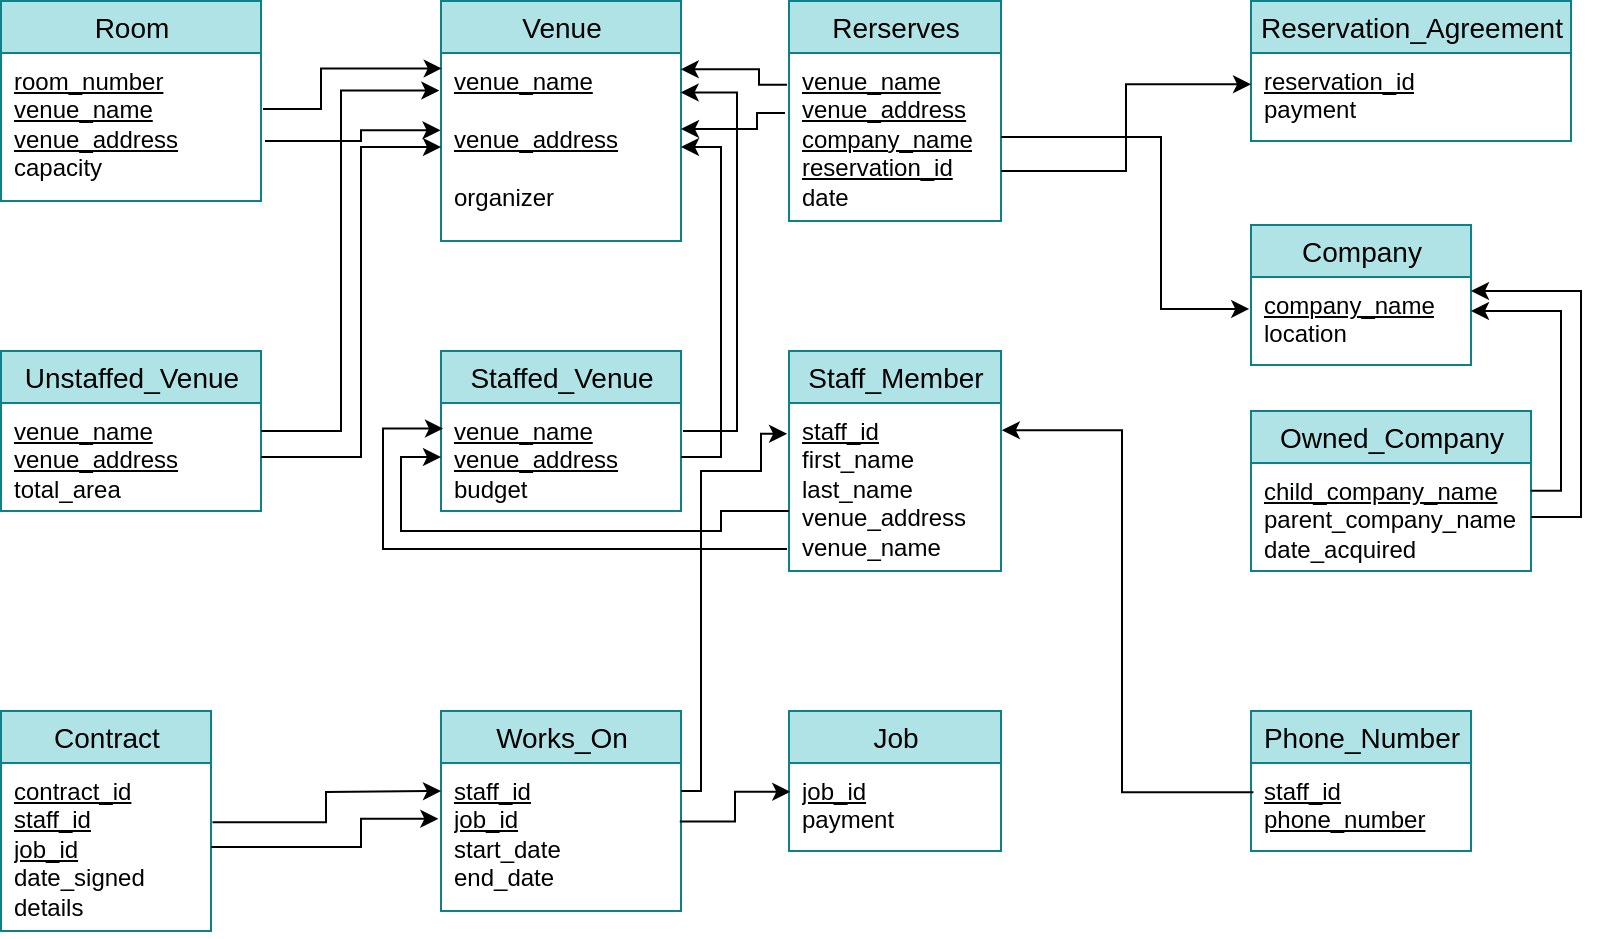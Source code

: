 <mxfile version="12.0.0" type="google" pages="1"><diagram id="aUPY0RWBYy-JAvUy4HVW" name="Page-1"><mxGraphModel dx="1536" dy="822" grid="1" gridSize="10" guides="1" tooltips="1" connect="1" arrows="1" fold="1" page="1" pageScale="1" pageWidth="827" pageHeight="1169" math="0" shadow="0"><root><mxCell id="0"/><mxCell id="1" parent="0"/><mxCell id="3IBJwJVuX106J08DU2sE-1" value="Room" style="swimlane;fontStyle=0;childLayout=stackLayout;horizontal=1;startSize=26;fillColor=#b0e3e6;horizontalStack=0;resizeParent=1;resizeParentMax=0;resizeLast=0;collapsible=1;marginBottom=0;swimlaneFillColor=#ffffff;align=center;fontSize=14;strokeColor=#0e8088;whiteSpace=wrap;" parent="1" vertex="1"><mxGeometry x="17.5" y="83.5" width="130" height="100" as="geometry"/></mxCell><mxCell id="3IBJwJVuX106J08DU2sE-2" value="&lt;u&gt;room_number&lt;br&gt;venue_name&lt;/u&gt;&lt;br&gt;&lt;u&gt;venue_address&lt;/u&gt;&lt;br&gt;capacity" style="text;strokeColor=none;fillColor=none;spacingLeft=4;spacingRight=4;overflow=hidden;rotatable=0;points=[[0,0.5],[1,0.5]];portConstraint=eastwest;fontSize=12;html=1;" parent="3IBJwJVuX106J08DU2sE-1" vertex="1"><mxGeometry y="26" width="130" height="74" as="geometry"/></mxCell><mxCell id="3IBJwJVuX106J08DU2sE-5" value="Venue" style="swimlane;fontStyle=0;childLayout=stackLayout;horizontal=1;startSize=26;fillColor=#b0e3e6;horizontalStack=0;resizeParent=1;resizeParentMax=0;resizeLast=0;collapsible=1;marginBottom=0;swimlaneFillColor=#ffffff;align=center;fontSize=14;strokeColor=#0e8088;whiteSpace=wrap;" parent="1" vertex="1"><mxGeometry x="237.5" y="83.5" width="120" height="120" as="geometry"/></mxCell><mxCell id="3IBJwJVuX106J08DU2sE-6" value="&lt;u&gt;venue_name&lt;br&gt;&lt;/u&gt;&lt;br&gt;&lt;u&gt;venue_address&lt;/u&gt;&lt;br&gt;&lt;br&gt;organizer" style="text;strokeColor=none;fillColor=none;spacingLeft=4;spacingRight=4;overflow=hidden;rotatable=0;points=[[0,0.5],[1,0.5]];portConstraint=eastwest;fontSize=12;html=1;" parent="3IBJwJVuX106J08DU2sE-5" vertex="1"><mxGeometry y="26" width="120" height="94" as="geometry"/></mxCell><mxCell id="3IBJwJVuX106J08DU2sE-7" value="Rerserves" style="swimlane;fontStyle=0;childLayout=stackLayout;horizontal=1;startSize=26;fillColor=#b0e3e6;horizontalStack=0;resizeParent=1;resizeParentMax=0;resizeLast=0;collapsible=1;marginBottom=0;swimlaneFillColor=#ffffff;align=center;fontSize=14;strokeColor=#0e8088;whiteSpace=wrap;" parent="1" vertex="1"><mxGeometry x="411.5" y="83.5" width="106" height="110" as="geometry"/></mxCell><mxCell id="3IBJwJVuX106J08DU2sE-8" value="&lt;u&gt;venue_name&lt;/u&gt;&lt;br&gt;&lt;u&gt;venue_address&lt;/u&gt;&lt;br&gt;&lt;u&gt;company_name&lt;/u&gt;&lt;br&gt;&lt;u&gt;reservation_id&lt;/u&gt;&lt;br&gt;date" style="text;strokeColor=none;fillColor=none;spacingLeft=4;spacingRight=4;overflow=hidden;rotatable=0;points=[[0,0.5],[1,0.5]];portConstraint=eastwest;fontSize=12;html=1;" parent="3IBJwJVuX106J08DU2sE-7" vertex="1"><mxGeometry y="26" width="106" height="84" as="geometry"/></mxCell><mxCell id="3IBJwJVuX106J08DU2sE-9" value="Reservation_Agreement" style="swimlane;fontStyle=0;childLayout=stackLayout;horizontal=1;startSize=26;fillColor=#b0e3e6;horizontalStack=0;resizeParent=1;resizeParentMax=0;resizeLast=0;collapsible=1;marginBottom=0;swimlaneFillColor=#ffffff;align=center;fontSize=14;strokeColor=#0e8088;whiteSpace=wrap;" parent="1" vertex="1"><mxGeometry x="642.5" y="83.5" width="160" height="70" as="geometry"/></mxCell><mxCell id="3IBJwJVuX106J08DU2sE-10" value="&lt;u&gt;reservation_id&lt;/u&gt;&lt;br&gt;payment" style="text;strokeColor=none;fillColor=none;spacingLeft=4;spacingRight=4;overflow=hidden;rotatable=0;points=[[0,0.5],[1,0.5]];portConstraint=eastwest;fontSize=12;html=1;" parent="3IBJwJVuX106J08DU2sE-9" vertex="1"><mxGeometry y="26" width="160" height="44" as="geometry"/></mxCell><mxCell id="3IBJwJVuX106J08DU2sE-11" value="Company" style="swimlane;fontStyle=0;childLayout=stackLayout;horizontal=1;startSize=26;fillColor=#b0e3e6;horizontalStack=0;resizeParent=1;resizeParentMax=0;resizeLast=0;collapsible=1;marginBottom=0;swimlaneFillColor=#ffffff;align=center;fontSize=14;strokeColor=#0e8088;whiteSpace=wrap;" parent="1" vertex="1"><mxGeometry x="642.5" y="195.5" width="110" height="70" as="geometry"/></mxCell><mxCell id="3IBJwJVuX106J08DU2sE-12" value="&lt;u&gt;company_name&lt;/u&gt;&lt;br&gt;location" style="text;strokeColor=none;fillColor=none;spacingLeft=4;spacingRight=4;overflow=hidden;rotatable=0;points=[[0,0.5],[1,0.5]];portConstraint=eastwest;fontSize=12;html=1;" parent="3IBJwJVuX106J08DU2sE-11" vertex="1"><mxGeometry y="26" width="110" height="44" as="geometry"/></mxCell><mxCell id="3IBJwJVuX106J08DU2sE-13" value="Owned_Company" style="swimlane;fontStyle=0;childLayout=stackLayout;horizontal=1;startSize=26;fillColor=#b0e3e6;horizontalStack=0;resizeParent=1;resizeParentMax=0;resizeLast=0;collapsible=1;marginBottom=0;swimlaneFillColor=#ffffff;align=center;fontSize=14;strokeColor=#0e8088;whiteSpace=wrap;" parent="1" vertex="1"><mxGeometry x="642.5" y="288.5" width="140" height="80" as="geometry"/></mxCell><mxCell id="3IBJwJVuX106J08DU2sE-14" value="&lt;u&gt;child_company_name&lt;/u&gt;&lt;br&gt;parent_company_name&lt;br&gt;date_acquired" style="text;strokeColor=none;fillColor=none;spacingLeft=4;spacingRight=4;overflow=hidden;rotatable=0;points=[[0,0.5],[1,0.5]];portConstraint=eastwest;fontSize=12;html=1;" parent="3IBJwJVuX106J08DU2sE-13" vertex="1"><mxGeometry y="26" width="140" height="54" as="geometry"/></mxCell><mxCell id="3IBJwJVuX106J08DU2sE-15" value="Unstaffed_Venue" style="swimlane;fontStyle=0;childLayout=stackLayout;horizontal=1;startSize=26;fillColor=#b0e3e6;horizontalStack=0;resizeParent=1;resizeParentMax=0;resizeLast=0;collapsible=1;marginBottom=0;swimlaneFillColor=#ffffff;align=center;fontSize=14;strokeColor=#0e8088;whiteSpace=wrap;" parent="1" vertex="1"><mxGeometry x="17.5" y="258.5" width="130" height="80" as="geometry"/></mxCell><mxCell id="3IBJwJVuX106J08DU2sE-16" value="&lt;u&gt;venue_name&lt;/u&gt;&lt;br&gt;&lt;u&gt;venue_address&lt;/u&gt;&lt;br&gt;total_area" style="text;strokeColor=none;fillColor=none;spacingLeft=4;spacingRight=4;overflow=hidden;rotatable=0;points=[[0,0.5],[1,0.5]];portConstraint=eastwest;fontSize=12;html=1;" parent="3IBJwJVuX106J08DU2sE-15" vertex="1"><mxGeometry y="26" width="130" height="54" as="geometry"/></mxCell><mxCell id="3IBJwJVuX106J08DU2sE-17" value="Staffed_Venue" style="swimlane;fontStyle=0;childLayout=stackLayout;horizontal=1;startSize=26;fillColor=#b0e3e6;horizontalStack=0;resizeParent=1;resizeParentMax=0;resizeLast=0;collapsible=1;marginBottom=0;swimlaneFillColor=#ffffff;align=center;fontSize=14;strokeColor=#0e8088;whiteSpace=wrap;" parent="1" vertex="1"><mxGeometry x="237.5" y="258.5" width="120" height="80" as="geometry"/></mxCell><mxCell id="3IBJwJVuX106J08DU2sE-18" value="&lt;u&gt;venue_name&lt;/u&gt;&lt;br&gt;&lt;u&gt;venue_address&lt;/u&gt;&lt;br&gt;budget" style="text;strokeColor=none;fillColor=none;spacingLeft=4;spacingRight=4;overflow=hidden;rotatable=0;points=[[0,0.5],[1,0.5]];portConstraint=eastwest;fontSize=12;html=1;" parent="3IBJwJVuX106J08DU2sE-17" vertex="1"><mxGeometry y="26" width="120" height="54" as="geometry"/></mxCell><mxCell id="3IBJwJVuX106J08DU2sE-19" value="Staff_Member" style="swimlane;fontStyle=0;childLayout=stackLayout;horizontal=1;startSize=26;fillColor=#b0e3e6;horizontalStack=0;resizeParent=1;resizeParentMax=0;resizeLast=0;collapsible=1;marginBottom=0;swimlaneFillColor=#ffffff;align=center;fontSize=14;strokeColor=#0e8088;whiteSpace=wrap;" parent="1" vertex="1"><mxGeometry x="411.5" y="258.5" width="106" height="110" as="geometry"/></mxCell><mxCell id="3IBJwJVuX106J08DU2sE-20" value="&lt;u&gt;staff_id&lt;/u&gt;&lt;br&gt;first_name&lt;br&gt;last_name&lt;br&gt;venue_address&lt;br&gt;venue_name&lt;br&gt;" style="text;strokeColor=none;fillColor=none;spacingLeft=4;spacingRight=4;overflow=hidden;rotatable=0;points=[[0,0.5],[1,0.5]];portConstraint=eastwest;fontSize=12;html=1;" parent="3IBJwJVuX106J08DU2sE-19" vertex="1"><mxGeometry y="26" width="106" height="84" as="geometry"/></mxCell><mxCell id="3IBJwJVuX106J08DU2sE-21" value="Phone_Number" style="swimlane;fontStyle=0;childLayout=stackLayout;horizontal=1;startSize=26;fillColor=#b0e3e6;horizontalStack=0;resizeParent=1;resizeParentMax=0;resizeLast=0;collapsible=1;marginBottom=0;swimlaneFillColor=#ffffff;align=center;fontSize=14;strokeColor=#0e8088;whiteSpace=wrap;" parent="1" vertex="1"><mxGeometry x="642.5" y="438.5" width="110" height="70" as="geometry"/></mxCell><mxCell id="3IBJwJVuX106J08DU2sE-22" value="&lt;u&gt;staff_id&lt;br&gt;phone_number&lt;br&gt;&lt;/u&gt;" style="text;strokeColor=none;fillColor=none;spacingLeft=4;spacingRight=4;overflow=hidden;rotatable=0;points=[[0,0.5],[1,0.5]];portConstraint=eastwest;fontSize=12;html=1;" parent="3IBJwJVuX106J08DU2sE-21" vertex="1"><mxGeometry y="26" width="110" height="44" as="geometry"/></mxCell><mxCell id="3IBJwJVuX106J08DU2sE-23" value="Job" style="swimlane;fontStyle=0;childLayout=stackLayout;horizontal=1;startSize=26;fillColor=#b0e3e6;horizontalStack=0;resizeParent=1;resizeParentMax=0;resizeLast=0;collapsible=1;marginBottom=0;swimlaneFillColor=#ffffff;align=center;fontSize=14;strokeColor=#0e8088;whiteSpace=wrap;" parent="1" vertex="1"><mxGeometry x="411.5" y="438.5" width="106" height="70" as="geometry"/></mxCell><mxCell id="3IBJwJVuX106J08DU2sE-24" value="&lt;u&gt;job_id&lt;/u&gt;&lt;br&gt;payment" style="text;strokeColor=none;fillColor=none;spacingLeft=4;spacingRight=4;overflow=hidden;rotatable=0;points=[[0,0.5],[1,0.5]];portConstraint=eastwest;fontSize=12;html=1;" parent="3IBJwJVuX106J08DU2sE-23" vertex="1"><mxGeometry y="26" width="106" height="44" as="geometry"/></mxCell><mxCell id="3IBJwJVuX106J08DU2sE-25" value="Contract" style="swimlane;fontStyle=0;childLayout=stackLayout;horizontal=1;startSize=26;fillColor=#b0e3e6;horizontalStack=0;resizeParent=1;resizeParentMax=0;resizeLast=0;collapsible=1;marginBottom=0;swimlaneFillColor=#ffffff;align=center;fontSize=14;strokeColor=#0e8088;whiteSpace=wrap;" parent="1" vertex="1"><mxGeometry x="17.5" y="438.5" width="105" height="110" as="geometry"/></mxCell><mxCell id="3IBJwJVuX106J08DU2sE-26" value="&lt;u&gt;contract_id&lt;/u&gt;&lt;br&gt;&lt;u&gt;staff_id&lt;/u&gt;&lt;br&gt;&lt;u&gt;job_id&lt;/u&gt;&lt;br&gt;date_signed&lt;br&gt;details" style="text;strokeColor=none;fillColor=none;spacingLeft=4;spacingRight=4;overflow=hidden;rotatable=0;points=[[0,0.5],[1,0.5]];portConstraint=eastwest;fontSize=12;html=1;" parent="3IBJwJVuX106J08DU2sE-25" vertex="1"><mxGeometry y="26" width="105" height="84" as="geometry"/></mxCell><mxCell id="3IBJwJVuX106J08DU2sE-27" value="Works_On" style="swimlane;fontStyle=0;childLayout=stackLayout;horizontal=1;startSize=26;fillColor=#b0e3e6;horizontalStack=0;resizeParent=1;resizeParentMax=0;resizeLast=0;collapsible=1;marginBottom=0;swimlaneFillColor=#ffffff;align=center;fontSize=14;strokeColor=#0e8088;whiteSpace=wrap;" parent="1" vertex="1"><mxGeometry x="237.5" y="438.5" width="120" height="100" as="geometry"/></mxCell><mxCell id="3IBJwJVuX106J08DU2sE-28" value="&lt;u&gt;staff_id&lt;/u&gt;&lt;br&gt;&lt;u&gt;job_id&lt;/u&gt;&lt;br&gt;start_date&lt;br&gt;end_date" style="text;strokeColor=none;fillColor=none;spacingLeft=4;spacingRight=4;overflow=hidden;rotatable=0;points=[[0,0.5],[1,0.5]];portConstraint=eastwest;fontSize=12;html=1;" parent="3IBJwJVuX106J08DU2sE-27" vertex="1"><mxGeometry y="26" width="120" height="74" as="geometry"/></mxCell><mxCell id="3IBJwJVuX106J08DU2sE-29" style="edgeStyle=elbowEdgeStyle;rounded=0;orthogonalLoop=1;jettySize=auto;html=1;entryX=0.003;entryY=0.082;entryDx=0;entryDy=0;entryPerimeter=0;" parent="1" target="3IBJwJVuX106J08DU2sE-6" edge="1"><mxGeometry relative="1" as="geometry"><mxPoint x="148.5" y="137.5" as="sourcePoint"/><Array as="points"><mxPoint x="177.5" y="128.5"/></Array></mxGeometry></mxCell><mxCell id="3IBJwJVuX106J08DU2sE-30" style="edgeStyle=elbowEdgeStyle;rounded=0;orthogonalLoop=1;jettySize=auto;html=1;entryX=-0.002;entryY=0.411;entryDx=0;entryDy=0;entryPerimeter=0;" parent="1" target="3IBJwJVuX106J08DU2sE-6" edge="1"><mxGeometry relative="1" as="geometry"><mxPoint x="149.5" y="153.5" as="sourcePoint"/><mxPoint x="207.429" y="140.5" as="targetPoint"/><Array as="points"><mxPoint x="197.5" y="153.5"/></Array></mxGeometry></mxCell><mxCell id="3IBJwJVuX106J08DU2sE-31" style="edgeStyle=elbowEdgeStyle;rounded=0;orthogonalLoop=1;jettySize=auto;html=1;exitX=0;exitY=0.5;exitDx=0;exitDy=0;entryX=1.005;entryY=0.088;entryDx=0;entryDy=0;entryPerimeter=0;" parent="1" edge="1"><mxGeometry relative="1" as="geometry"><mxPoint x="410.5" y="125.357" as="sourcePoint"/><mxPoint x="357.357" y="117.643" as="targetPoint"/><Array as="points"><mxPoint x="396.5" y="125.5"/></Array></mxGeometry></mxCell><mxCell id="3IBJwJVuX106J08DU2sE-32" style="edgeStyle=elbowEdgeStyle;rounded=0;orthogonalLoop=1;jettySize=auto;html=1;" parent="1" edge="1"><mxGeometry relative="1" as="geometry"><mxPoint x="409.5" y="139.5" as="sourcePoint"/><mxPoint x="357.5" y="147.5" as="targetPoint"/><Array as="points"><mxPoint x="395.5" y="139.5"/></Array></mxGeometry></mxCell><mxCell id="3IBJwJVuX106J08DU2sE-33" style="edgeStyle=elbowEdgeStyle;rounded=0;orthogonalLoop=1;jettySize=auto;html=1;startArrow=classic;startFill=1;endArrow=none;endFill=0;exitX=0;exitY=0.356;exitDx=0;exitDy=0;exitPerimeter=0;" parent="1" source="3IBJwJVuX106J08DU2sE-10" edge="1"><mxGeometry relative="1" as="geometry"><mxPoint x="635.5" y="125.5" as="sourcePoint"/><mxPoint x="517.5" y="168.5" as="targetPoint"/></mxGeometry></mxCell><mxCell id="3IBJwJVuX106J08DU2sE-37" style="edgeStyle=orthogonalEdgeStyle;rounded=0;orthogonalLoop=1;jettySize=auto;html=1;exitX=0.999;exitY=0.257;exitDx=0;exitDy=0;startArrow=none;startFill=0;endArrow=classic;endFill=1;exitPerimeter=0;" parent="1" source="3IBJwJVuX106J08DU2sE-14" edge="1"><mxGeometry relative="1" as="geometry"><mxPoint x="752.5" y="238.5" as="targetPoint"/><Array as="points"><mxPoint x="797.5" y="328.5"/><mxPoint x="797.5" y="238.5"/><mxPoint x="752.5" y="238.5"/></Array></mxGeometry></mxCell><mxCell id="3IBJwJVuX106J08DU2sE-40" style="edgeStyle=orthogonalEdgeStyle;rounded=0;orthogonalLoop=1;jettySize=auto;html=1;entryX=0;entryY=0.5;entryDx=0;entryDy=0;startArrow=none;startFill=0;endArrow=classic;endFill=1;" parent="1" source="3IBJwJVuX106J08DU2sE-16" target="3IBJwJVuX106J08DU2sE-6" edge="1"><mxGeometry relative="1" as="geometry"><Array as="points"><mxPoint x="197.5" y="311.5"/><mxPoint x="197.5" y="156.5"/></Array></mxGeometry></mxCell><mxCell id="3IBJwJVuX106J08DU2sE-41" style="edgeStyle=orthogonalEdgeStyle;rounded=0;orthogonalLoop=1;jettySize=auto;html=1;entryX=-0.007;entryY=0.2;entryDx=0;entryDy=0;entryPerimeter=0;startArrow=none;startFill=0;endArrow=classic;endFill=1;" parent="1" target="3IBJwJVuX106J08DU2sE-6" edge="1"><mxGeometry relative="1" as="geometry"><mxPoint x="147.5" y="298.5" as="sourcePoint"/><Array as="points"><mxPoint x="147.5" y="298.5"/><mxPoint x="187.5" y="298.5"/><mxPoint x="187.5" y="128.5"/></Array></mxGeometry></mxCell><mxCell id="3IBJwJVuX106J08DU2sE-44" style="edgeStyle=orthogonalEdgeStyle;rounded=0;orthogonalLoop=1;jettySize=auto;html=1;startArrow=none;startFill=0;endArrow=classic;endFill=1;entryX=1.016;entryY=0.21;entryDx=0;entryDy=0;entryPerimeter=0;" parent="1" edge="1"><mxGeometry relative="1" as="geometry"><mxPoint x="358.5" y="298.5" as="sourcePoint"/><mxPoint x="357.337" y="129.198" as="targetPoint"/><Array as="points"><mxPoint x="385.5" y="298.5"/><mxPoint x="385.5" y="129.5"/></Array></mxGeometry></mxCell><mxCell id="3IBJwJVuX106J08DU2sE-45" style="edgeStyle=orthogonalEdgeStyle;rounded=0;orthogonalLoop=1;jettySize=auto;html=1;exitX=1;exitY=0.5;exitDx=0;exitDy=0;entryX=1;entryY=0.5;entryDx=0;entryDy=0;startArrow=none;startFill=0;endArrow=classic;endFill=1;" parent="1" source="3IBJwJVuX106J08DU2sE-18" target="3IBJwJVuX106J08DU2sE-6" edge="1"><mxGeometry relative="1" as="geometry"/></mxCell><mxCell id="3IBJwJVuX106J08DU2sE-46" style="edgeStyle=orthogonalEdgeStyle;rounded=0;orthogonalLoop=1;jettySize=auto;html=1;entryX=0;entryY=0.259;entryDx=0;entryDy=0;entryPerimeter=0;startArrow=none;startFill=0;endArrow=classic;endFill=1;" parent="1" edge="1"><mxGeometry relative="1" as="geometry"><mxPoint x="410.5" y="357.5" as="sourcePoint"/><mxPoint x="238.5" y="297.3" as="targetPoint"/><Array as="points"><mxPoint x="208.5" y="357.5"/><mxPoint x="208.5" y="297.5"/></Array></mxGeometry></mxCell><mxCell id="3IBJwJVuX106J08DU2sE-47" style="edgeStyle=orthogonalEdgeStyle;rounded=0;orthogonalLoop=1;jettySize=auto;html=1;entryX=0;entryY=0.5;entryDx=0;entryDy=0;startArrow=none;startFill=0;endArrow=classic;endFill=1;" parent="1" target="3IBJwJVuX106J08DU2sE-18" edge="1"><mxGeometry relative="1" as="geometry"><mxPoint x="411.5" y="338.5" as="sourcePoint"/><Array as="points"><mxPoint x="411.5" y="338.5"/><mxPoint x="377.5" y="338.5"/><mxPoint x="377.5" y="348.5"/><mxPoint x="217.5" y="348.5"/><mxPoint x="217.5" y="311.5"/></Array></mxGeometry></mxCell><mxCell id="3IBJwJVuX106J08DU2sE-53" style="edgeStyle=orthogonalEdgeStyle;rounded=0;orthogonalLoop=1;jettySize=auto;html=1;exitX=0.006;exitY=0.327;exitDx=0;exitDy=0;entryX=0.995;entryY=0.395;entryDx=0;entryDy=0;entryPerimeter=0;startArrow=classic;startFill=1;endArrow=none;endFill=0;exitPerimeter=0;" parent="1" source="3IBJwJVuX106J08DU2sE-24" target="3IBJwJVuX106J08DU2sE-28" edge="1"><mxGeometry relative="1" as="geometry"/></mxCell><mxCell id="3IBJwJVuX106J08DU2sE-54" style="edgeStyle=orthogonalEdgeStyle;rounded=0;orthogonalLoop=1;jettySize=auto;html=1;exitX=1.007;exitY=0.352;exitDx=0;exitDy=0;startArrow=none;startFill=0;endArrow=classic;endFill=1;exitPerimeter=0;" parent="1" source="3IBJwJVuX106J08DU2sE-26" edge="1"><mxGeometry relative="1" as="geometry"><mxPoint x="237.5" y="478.5" as="targetPoint"/></mxGeometry></mxCell><mxCell id="3IBJwJVuX106J08DU2sE-57" style="edgeStyle=orthogonalEdgeStyle;rounded=0;orthogonalLoop=1;jettySize=auto;html=1;exitX=1;exitY=0.5;exitDx=0;exitDy=0;entryX=-0.011;entryY=0.377;entryDx=0;entryDy=0;entryPerimeter=0;startArrow=none;startFill=0;endArrow=classic;endFill=1;" parent="1" source="3IBJwJVuX106J08DU2sE-26" target="3IBJwJVuX106J08DU2sE-28" edge="1"><mxGeometry relative="1" as="geometry"><Array as="points"><mxPoint x="197.5" y="506.5"/><mxPoint x="197.5" y="492.5"/></Array></mxGeometry></mxCell><mxCell id="3IBJwJVuX106J08DU2sE-58" style="edgeStyle=orthogonalEdgeStyle;rounded=0;orthogonalLoop=1;jettySize=auto;html=1;entryX=-0.009;entryY=0.183;entryDx=0;entryDy=0;entryPerimeter=0;startArrow=none;startFill=0;endArrow=classic;endFill=1;" parent="1" target="3IBJwJVuX106J08DU2sE-20" edge="1"><mxGeometry relative="1" as="geometry"><mxPoint x="357.5" y="478.5" as="sourcePoint"/><Array as="points"><mxPoint x="367.5" y="478.5"/><mxPoint x="367.5" y="318.5"/><mxPoint x="397.5" y="318.5"/><mxPoint x="397.5" y="299.5"/></Array></mxGeometry></mxCell><mxCell id="EkRlXeXNoYfxgrqtbbuL-1" style="edgeStyle=orthogonalEdgeStyle;rounded=0;orthogonalLoop=1;jettySize=auto;html=1;entryX=1.004;entryY=0.162;entryDx=0;entryDy=0;entryPerimeter=0;exitX=0.011;exitY=0.331;exitDx=0;exitDy=0;exitPerimeter=0;" parent="1" source="3IBJwJVuX106J08DU2sE-22" target="3IBJwJVuX106J08DU2sE-20" edge="1"><mxGeometry relative="1" as="geometry"><mxPoint x="637.5" y="478.5" as="sourcePoint"/><Array as="points"><mxPoint x="578" y="479"/><mxPoint x="578" y="298"/></Array></mxGeometry></mxCell><mxCell id="EkRlXeXNoYfxgrqtbbuL-2" style="edgeStyle=orthogonalEdgeStyle;rounded=0;orthogonalLoop=1;jettySize=auto;html=1;exitX=1;exitY=0.5;exitDx=0;exitDy=0;entryX=-0.008;entryY=0.363;entryDx=0;entryDy=0;entryPerimeter=0;" parent="1" source="3IBJwJVuX106J08DU2sE-8" target="3IBJwJVuX106J08DU2sE-12" edge="1"><mxGeometry relative="1" as="geometry"><Array as="points"><mxPoint x="597.5" y="151.5"/><mxPoint x="597.5" y="237.5"/></Array></mxGeometry></mxCell><mxCell id="EkRlXeXNoYfxgrqtbbuL-4" style="edgeStyle=orthogonalEdgeStyle;rounded=0;orthogonalLoop=1;jettySize=auto;html=1;exitX=1;exitY=0.5;exitDx=0;exitDy=0;" parent="1" source="3IBJwJVuX106J08DU2sE-14" edge="1"><mxGeometry relative="1" as="geometry"><mxPoint x="752.5" y="228.5" as="targetPoint"/><Array as="points"><mxPoint x="807.5" y="341.5"/><mxPoint x="807.5" y="228.5"/><mxPoint x="752.5" y="228.5"/></Array></mxGeometry></mxCell></root></mxGraphModel></diagram></mxfile>
